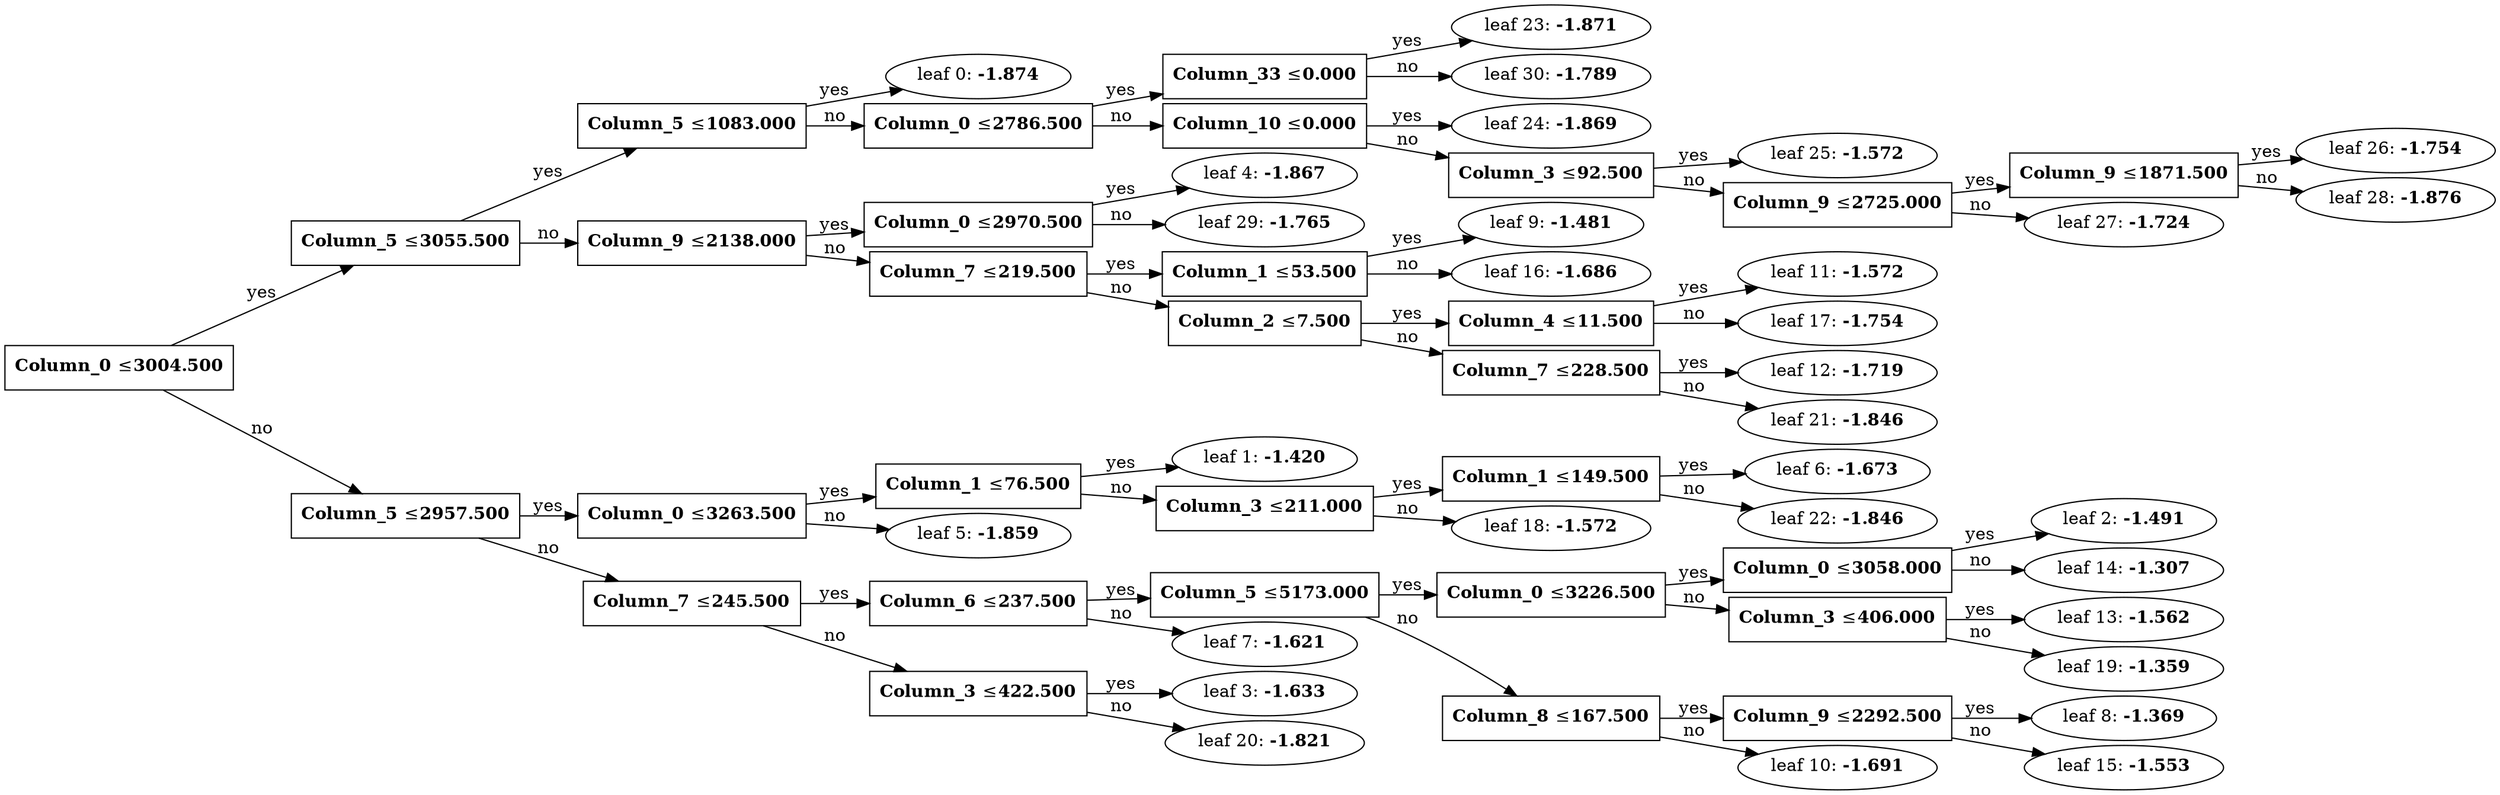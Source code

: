 digraph {
	graph [nodesep=0.05 rankdir=LR ranksep=0.3]
	split0 [label=<<B>Column_0</B> &#8804;<B>3004.500</B>> fillcolor=white shape=rectangle style=""]
	split3 [label=<<B>Column_5</B> &#8804;<B>3055.500</B>> fillcolor=white shape=rectangle style=""]
	split22 [label=<<B>Column_5</B> &#8804;<B>1083.000</B>> fillcolor=white shape=rectangle style=""]
	leaf0 [label=<leaf 0: <B>-1.874</B>>]
	split22 -> leaf0 [label=yes]
	split23 [label=<<B>Column_0</B> &#8804;<B>2786.500</B>> fillcolor=white shape=rectangle style=""]
	split29 [label=<<B>Column_33</B> &#8804;<B>0.000</B>> fillcolor=white shape=rectangle style=""]
	leaf23 [label=<leaf 23: <B>-1.871</B>>]
	split29 -> leaf23 [label=yes]
	leaf30 [label=<leaf 30: <B>-1.789</B>>]
	split29 -> leaf30 [label=no]
	split23 -> split29 [label=yes]
	split24 [label=<<B>Column_10</B> &#8804;<B>0.000</B>> fillcolor=white shape=rectangle style=""]
	leaf24 [label=<leaf 24: <B>-1.869</B>>]
	split24 -> leaf24 [label=yes]
	split25 [label=<<B>Column_3</B> &#8804;<B>92.500</B>> fillcolor=white shape=rectangle style=""]
	leaf25 [label=<leaf 25: <B>-1.572</B>>]
	split25 -> leaf25 [label=yes]
	split26 [label=<<B>Column_9</B> &#8804;<B>2725.000</B>> fillcolor=white shape=rectangle style=""]
	split27 [label=<<B>Column_9</B> &#8804;<B>1871.500</B>> fillcolor=white shape=rectangle style=""]
	leaf26 [label=<leaf 26: <B>-1.754</B>>]
	split27 -> leaf26 [label=yes]
	leaf28 [label=<leaf 28: <B>-1.876</B>>]
	split27 -> leaf28 [label=no]
	split26 -> split27 [label=yes]
	leaf27 [label=<leaf 27: <B>-1.724</B>>]
	split26 -> leaf27 [label=no]
	split25 -> split26 [label=no]
	split24 -> split25 [label=no]
	split23 -> split24 [label=no]
	split22 -> split23 [label=no]
	split3 -> split22 [label=yes]
	split8 [label=<<B>Column_9</B> &#8804;<B>2138.000</B>> fillcolor=white shape=rectangle style=""]
	split28 [label=<<B>Column_0</B> &#8804;<B>2970.500</B>> fillcolor=white shape=rectangle style=""]
	leaf4 [label=<leaf 4: <B>-1.867</B>>]
	split28 -> leaf4 [label=yes]
	leaf29 [label=<leaf 29: <B>-1.765</B>>]
	split28 -> leaf29 [label=no]
	split8 -> split28 [label=yes]
	split10 [label=<<B>Column_7</B> &#8804;<B>219.500</B>> fillcolor=white shape=rectangle style=""]
	split15 [label=<<B>Column_1</B> &#8804;<B>53.500</B>> fillcolor=white shape=rectangle style=""]
	leaf9 [label=<leaf 9: <B>-1.481</B>>]
	split15 -> leaf9 [label=yes]
	leaf16 [label=<leaf 16: <B>-1.686</B>>]
	split15 -> leaf16 [label=no]
	split10 -> split15 [label=yes]
	split11 [label=<<B>Column_2</B> &#8804;<B>7.500</B>> fillcolor=white shape=rectangle style=""]
	split16 [label=<<B>Column_4</B> &#8804;<B>11.500</B>> fillcolor=white shape=rectangle style=""]
	leaf11 [label=<leaf 11: <B>-1.572</B>>]
	split16 -> leaf11 [label=yes]
	leaf17 [label=<leaf 17: <B>-1.754</B>>]
	split16 -> leaf17 [label=no]
	split11 -> split16 [label=yes]
	split20 [label=<<B>Column_7</B> &#8804;<B>228.500</B>> fillcolor=white shape=rectangle style=""]
	leaf12 [label=<leaf 12: <B>-1.719</B>>]
	split20 -> leaf12 [label=yes]
	leaf21 [label=<leaf 21: <B>-1.846</B>>]
	split20 -> leaf21 [label=no]
	split11 -> split20 [label=no]
	split10 -> split11 [label=no]
	split8 -> split10 [label=no]
	split3 -> split8 [label=no]
	split0 -> split3 [label=yes]
	split1 [label=<<B>Column_5</B> &#8804;<B>2957.500</B>> fillcolor=white shape=rectangle style=""]
	split4 [label=<<B>Column_0</B> &#8804;<B>3263.500</B>> fillcolor=white shape=rectangle style=""]
	split5 [label=<<B>Column_1</B> &#8804;<B>76.500</B>> fillcolor=white shape=rectangle style=""]
	leaf1 [label=<leaf 1: <B>-1.420</B>>]
	split5 -> leaf1 [label=yes]
	split17 [label=<<B>Column_3</B> &#8804;<B>211.000</B>> fillcolor=white shape=rectangle style=""]
	split21 [label=<<B>Column_1</B> &#8804;<B>149.500</B>> fillcolor=white shape=rectangle style=""]
	leaf6 [label=<leaf 6: <B>-1.673</B>>]
	split21 -> leaf6 [label=yes]
	leaf22 [label=<leaf 22: <B>-1.846</B>>]
	split21 -> leaf22 [label=no]
	split17 -> split21 [label=yes]
	leaf18 [label=<leaf 18: <B>-1.572</B>>]
	split17 -> leaf18 [label=no]
	split5 -> split17 [label=no]
	split4 -> split5 [label=yes]
	leaf5 [label=<leaf 5: <B>-1.859</B>>]
	split4 -> leaf5 [label=no]
	split1 -> split4 [label=yes]
	split2 [label=<<B>Column_7</B> &#8804;<B>245.500</B>> fillcolor=white shape=rectangle style=""]
	split6 [label=<<B>Column_6</B> &#8804;<B>237.500</B>> fillcolor=white shape=rectangle style=""]
	split7 [label=<<B>Column_5</B> &#8804;<B>5173.000</B>> fillcolor=white shape=rectangle style=""]
	split12 [label=<<B>Column_0</B> &#8804;<B>3226.500</B>> fillcolor=white shape=rectangle style=""]
	split13 [label=<<B>Column_0</B> &#8804;<B>3058.000</B>> fillcolor=white shape=rectangle style=""]
	leaf2 [label=<leaf 2: <B>-1.491</B>>]
	split13 -> leaf2 [label=yes]
	leaf14 [label=<leaf 14: <B>-1.307</B>>]
	split13 -> leaf14 [label=no]
	split12 -> split13 [label=yes]
	split18 [label=<<B>Column_3</B> &#8804;<B>406.000</B>> fillcolor=white shape=rectangle style=""]
	leaf13 [label=<leaf 13: <B>-1.562</B>>]
	split18 -> leaf13 [label=yes]
	leaf19 [label=<leaf 19: <B>-1.359</B>>]
	split18 -> leaf19 [label=no]
	split12 -> split18 [label=no]
	split7 -> split12 [label=yes]
	split9 [label=<<B>Column_8</B> &#8804;<B>167.500</B>> fillcolor=white shape=rectangle style=""]
	split14 [label=<<B>Column_9</B> &#8804;<B>2292.500</B>> fillcolor=white shape=rectangle style=""]
	leaf8 [label=<leaf 8: <B>-1.369</B>>]
	split14 -> leaf8 [label=yes]
	leaf15 [label=<leaf 15: <B>-1.553</B>>]
	split14 -> leaf15 [label=no]
	split9 -> split14 [label=yes]
	leaf10 [label=<leaf 10: <B>-1.691</B>>]
	split9 -> leaf10 [label=no]
	split7 -> split9 [label=no]
	split6 -> split7 [label=yes]
	leaf7 [label=<leaf 7: <B>-1.621</B>>]
	split6 -> leaf7 [label=no]
	split2 -> split6 [label=yes]
	split19 [label=<<B>Column_3</B> &#8804;<B>422.500</B>> fillcolor=white shape=rectangle style=""]
	leaf3 [label=<leaf 3: <B>-1.633</B>>]
	split19 -> leaf3 [label=yes]
	leaf20 [label=<leaf 20: <B>-1.821</B>>]
	split19 -> leaf20 [label=no]
	split2 -> split19 [label=no]
	split1 -> split2 [label=no]
	split0 -> split1 [label=no]
}
